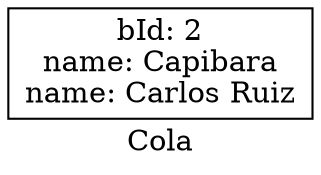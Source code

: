 digraph G {
            rankdir="RL";
            label="Cola";
            node[shape=box];
        nodo0[label="bId: 2\nname: Capibara\nname: Carlos Ruiz\n"];
}
